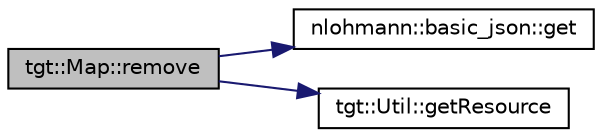 digraph "tgt::Map::remove"
{
 // LATEX_PDF_SIZE
  edge [fontname="Helvetica",fontsize="10",labelfontname="Helvetica",labelfontsize="10"];
  node [fontname="Helvetica",fontsize="10",shape=record];
  rankdir="LR";
  Node1 [label="tgt::Map::remove",height=0.2,width=0.4,color="black", fillcolor="grey75", style="filled", fontcolor="black",tooltip=" "];
  Node1 -> Node2 [color="midnightblue",fontsize="10",style="solid",fontname="Helvetica"];
  Node2 [label="nlohmann::basic_json::get",height=0.2,width=0.4,color="black", fillcolor="white", style="filled",URL="$classnlohmann_1_1basic__json.html#a0c42bdda2432e4027f4b63ef20ae74e6",tooltip="get special-case overload"];
  Node1 -> Node3 [color="midnightblue",fontsize="10",style="solid",fontname="Helvetica"];
  Node3 [label="tgt::Util::getResource",height=0.2,width=0.4,color="black", fillcolor="white", style="filled",URL="$namespacetgt_1_1_util.html#a7b35e27282551b04fb6b053a928ef175",tooltip=" "];
}
